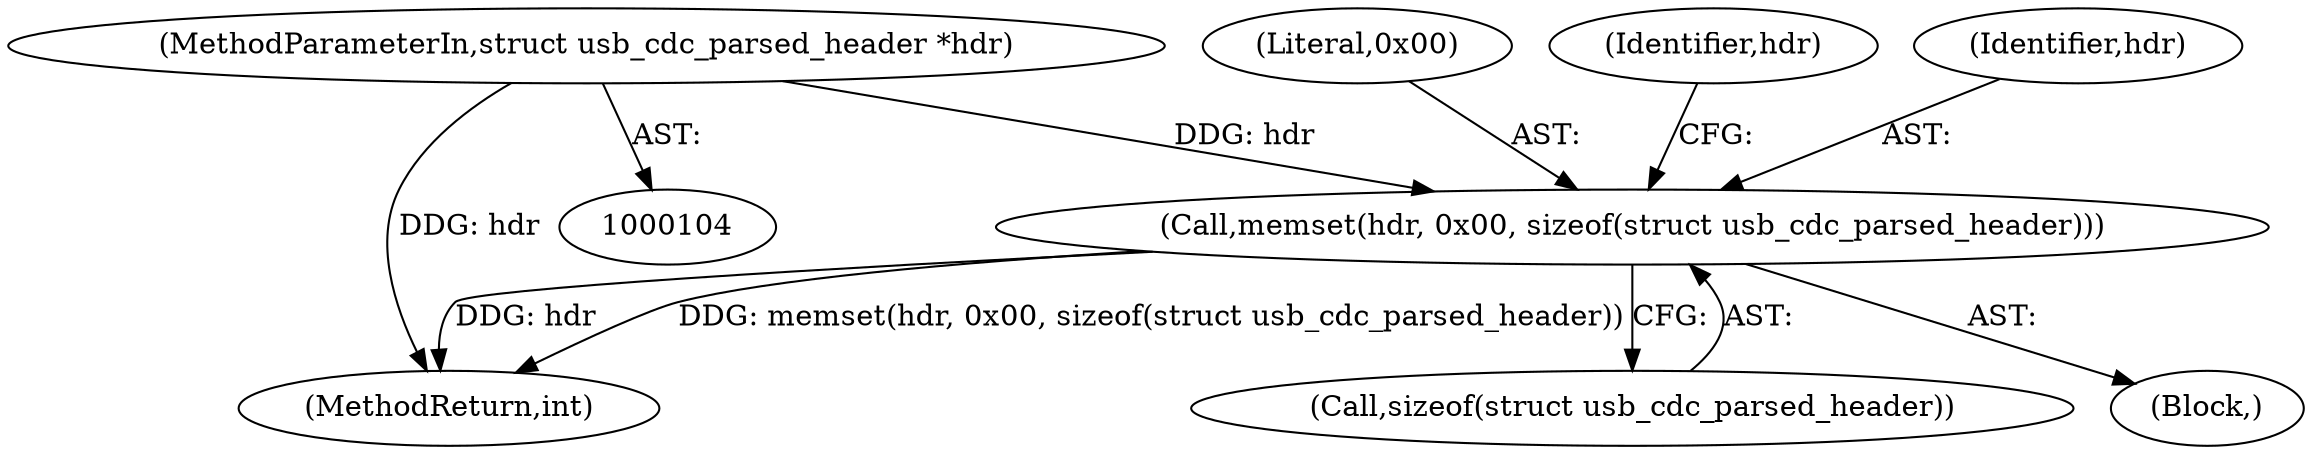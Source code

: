 digraph "0_linux_2e1c42391ff2556387b3cb6308b24f6f65619feb@API" {
"1000135" [label="(Call,memset(hdr, 0x00, sizeof(struct usb_cdc_parsed_header)))"];
"1000105" [label="(MethodParameterIn,struct usb_cdc_parsed_header *hdr)"];
"1000137" [label="(Literal,0x00)"];
"1000459" [label="(MethodReturn,int)"];
"1000138" [label="(Call,sizeof(struct usb_cdc_parsed_header))"];
"1000135" [label="(Call,memset(hdr, 0x00, sizeof(struct usb_cdc_parsed_header)))"];
"1000109" [label="(Block,)"];
"1000142" [label="(Identifier,hdr)"];
"1000136" [label="(Identifier,hdr)"];
"1000105" [label="(MethodParameterIn,struct usb_cdc_parsed_header *hdr)"];
"1000135" -> "1000109"  [label="AST: "];
"1000135" -> "1000138"  [label="CFG: "];
"1000136" -> "1000135"  [label="AST: "];
"1000137" -> "1000135"  [label="AST: "];
"1000138" -> "1000135"  [label="AST: "];
"1000142" -> "1000135"  [label="CFG: "];
"1000135" -> "1000459"  [label="DDG: memset(hdr, 0x00, sizeof(struct usb_cdc_parsed_header))"];
"1000135" -> "1000459"  [label="DDG: hdr"];
"1000105" -> "1000135"  [label="DDG: hdr"];
"1000105" -> "1000104"  [label="AST: "];
"1000105" -> "1000459"  [label="DDG: hdr"];
}

